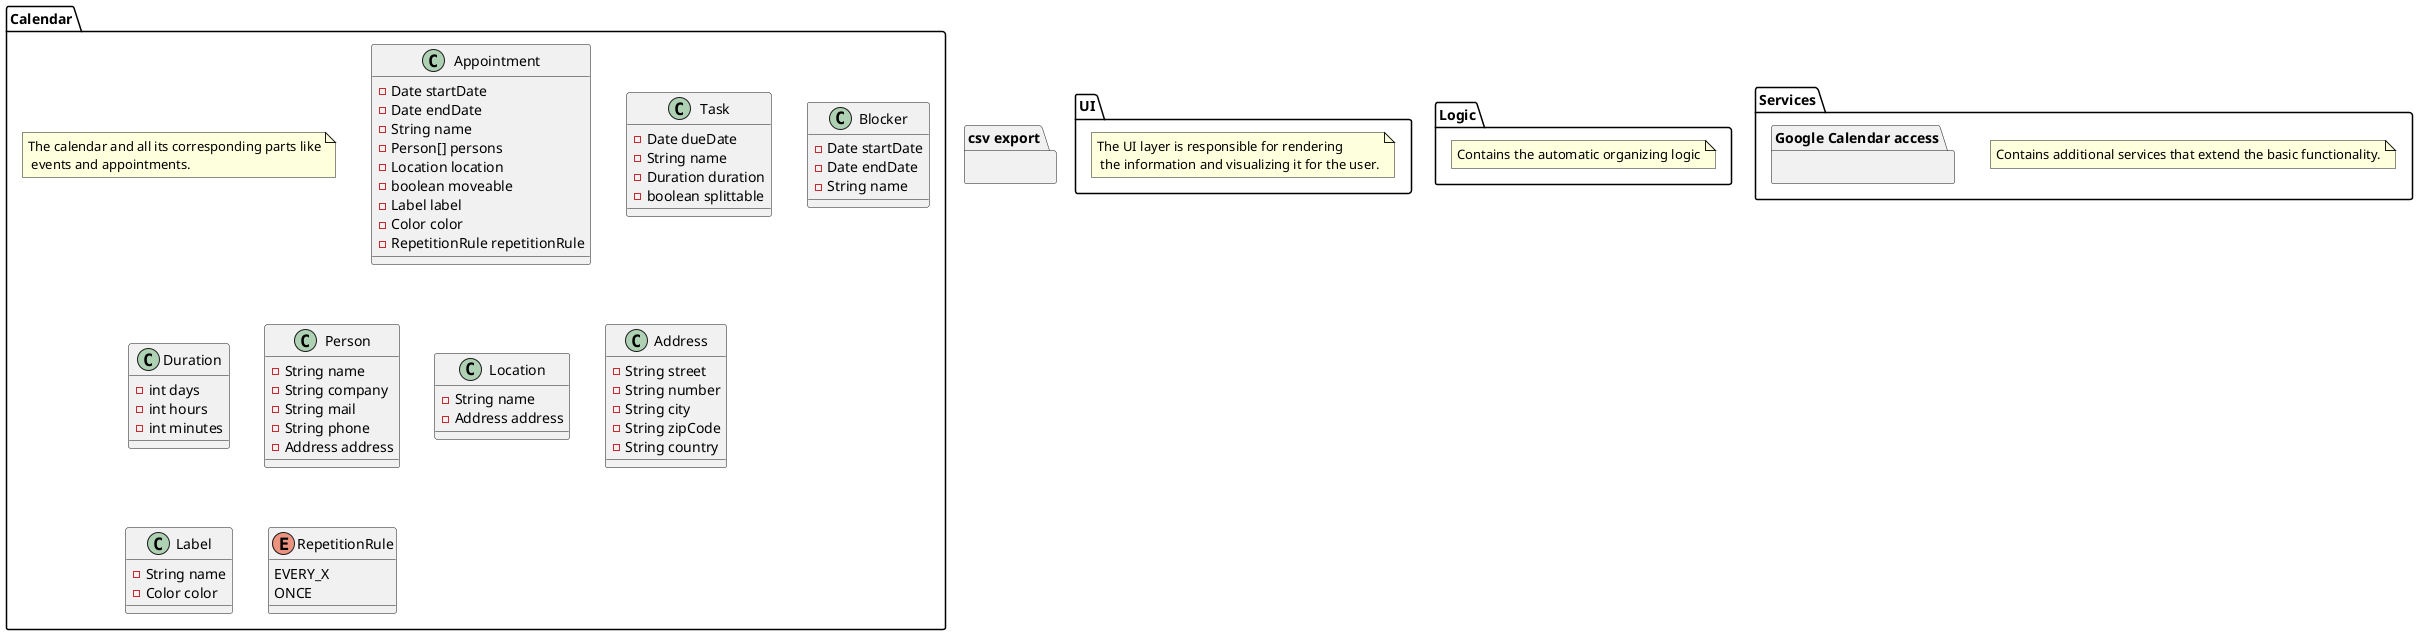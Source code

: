 @startuml
    package UI {
        note "The UI layer is responsible for rendering\n the information and visualizing it for the user." as N1
    }
    package Calendar {
        note "The calendar and all its corresponding parts like\n events and appointments." as N2

        class Appointment {
            - Date startDate
            - Date endDate
            - String name
            - Person[] persons
            - Location location
            - boolean moveable
            - Label label
            - Color color
            - RepetitionRule repetitionRule
        }

        class Task {
            - Date dueDate
            - String name
            - Duration duration
            - boolean splittable
        }

        class Blocker {
            - Date startDate
            - Date endDate
            - String name
        }

        class Duration {
            - int days
            - int hours
            - int minutes
        }

        class Person {
            - String name
            - String company
            - String mail
            - String phone
            - Address address
        }

        class Location {
            - String name
            - Address address
        }

        class Address {
            - String street
            - String number
            - String city
            - String zipCode
            - String country
        }

        class Label {
            - String name
            - Color color
        }

        enum RepetitionRule {
            EVERY_X
            ONCE
        }
    }
    package Logic {
        note "Contains the automatic organizing logic" as N3
    }
    package Services {
        note "Contains additional services that extend the basic functionality." as N4
        package "Google Calendar access" {
        }
        package ".csv export" {
        }
    }
@enduml